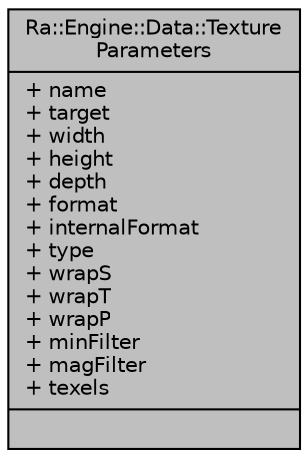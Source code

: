 digraph "Ra::Engine::Data::TextureParameters"
{
 // INTERACTIVE_SVG=YES
 // LATEX_PDF_SIZE
  edge [fontname="Helvetica",fontsize="10",labelfontname="Helvetica",labelfontsize="10"];
  node [fontname="Helvetica",fontsize="10",shape=record];
  Node1 [label="{Ra::Engine::Data::Texture\lParameters\n|+ name\l+ target\l+ width\l+ height\l+ depth\l+ format\l+ internalFormat\l+ type\l+ wrapS\l+ wrapT\l+ wrapP\l+ minFilter\l+ magFilter\l+ texels\l|}",height=0.2,width=0.4,color="black", fillcolor="grey75", style="filled", fontcolor="black",tooltip=" "];
}
